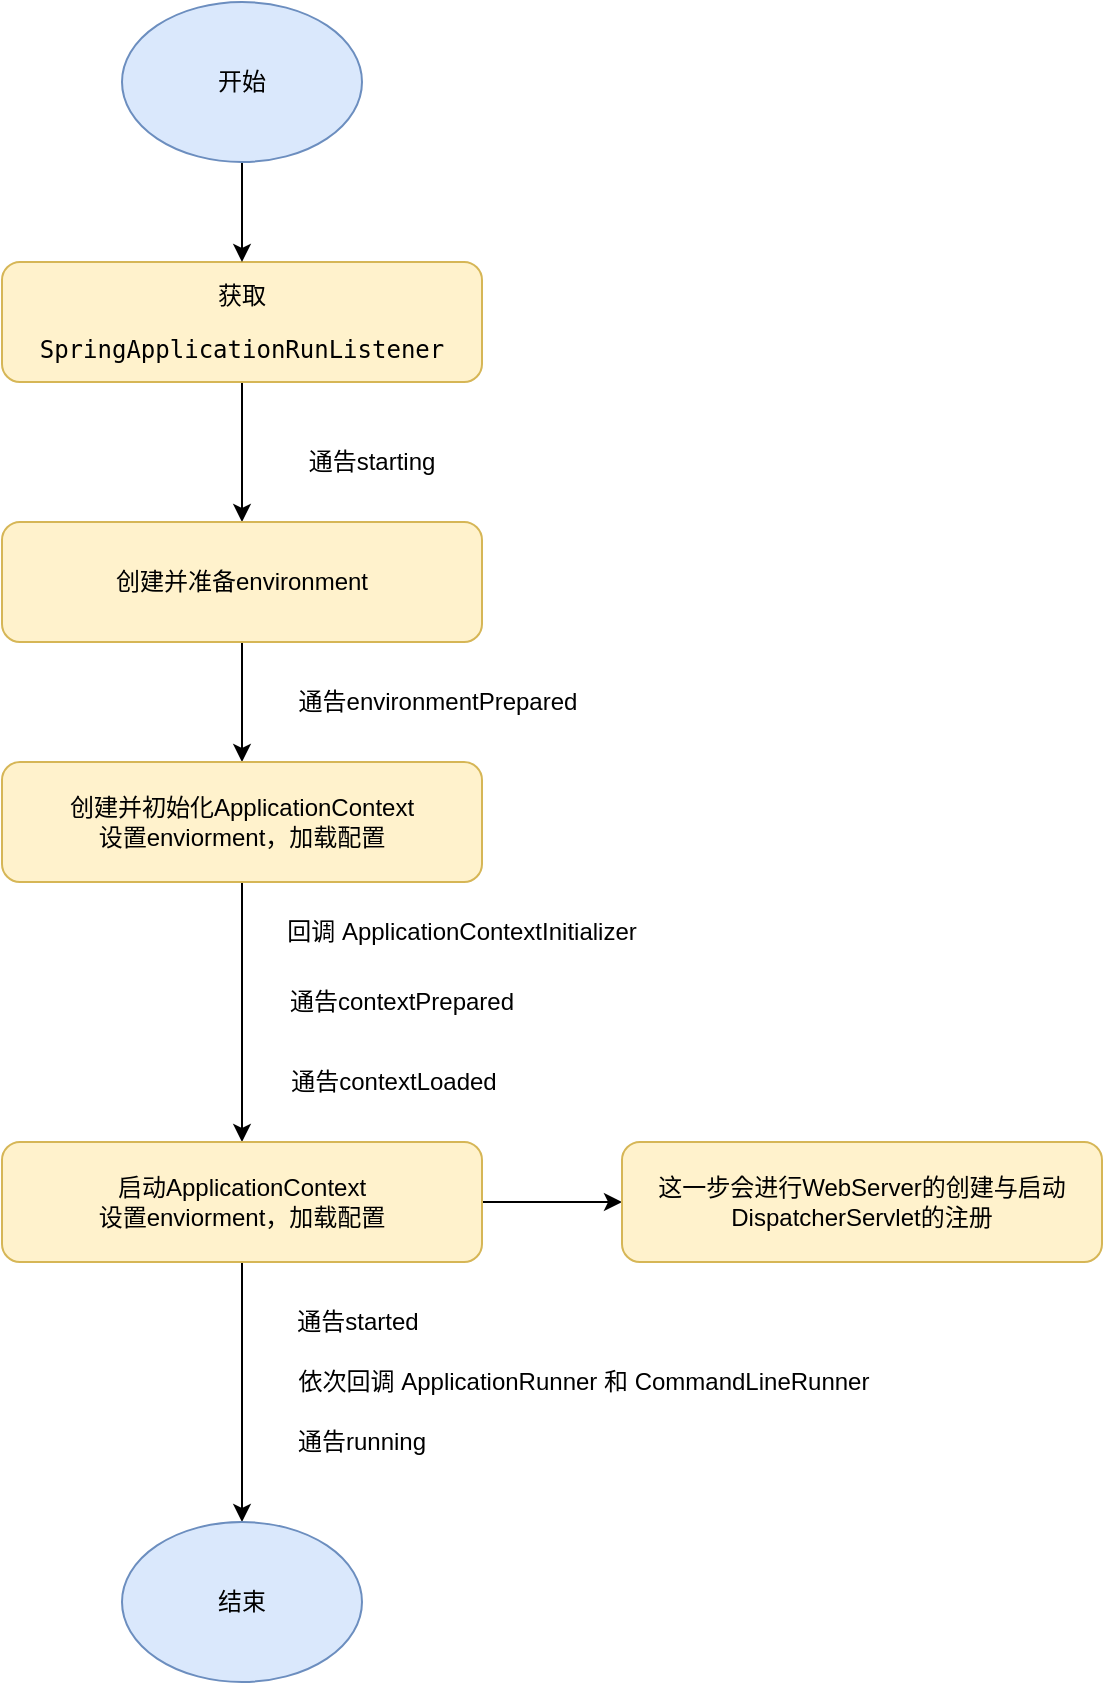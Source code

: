 <mxfile version="15.8.4" type="device"><diagram id="dF4nIMSrz6fsL5tvNQ5N" name="Page-1"><mxGraphModel dx="946" dy="625" grid="1" gridSize="10" guides="1" tooltips="1" connect="1" arrows="1" fold="1" page="1" pageScale="1" pageWidth="827" pageHeight="1169" math="0" shadow="0"><root><mxCell id="0"/><mxCell id="1" parent="0"/><mxCell id="ar3tUtyCCRg72qm5xclU-3" style="edgeStyle=orthogonalEdgeStyle;rounded=0;orthogonalLoop=1;jettySize=auto;html=1;entryX=0.5;entryY=0;entryDx=0;entryDy=0;" parent="1" source="ar3tUtyCCRg72qm5xclU-1" target="ar3tUtyCCRg72qm5xclU-2" edge="1"><mxGeometry relative="1" as="geometry"/></mxCell><mxCell id="ar3tUtyCCRg72qm5xclU-1" value="&lt;pre&gt;获取&lt;/pre&gt;&lt;pre&gt;SpringApplicationRunListener&lt;/pre&gt;" style="rounded=1;whiteSpace=wrap;html=1;fillColor=#fff2cc;strokeColor=#d6b656;" parent="1" vertex="1"><mxGeometry x="200" y="220" width="240" height="60" as="geometry"/></mxCell><mxCell id="ar3tUtyCCRg72qm5xclU-7" style="edgeStyle=orthogonalEdgeStyle;rounded=0;orthogonalLoop=1;jettySize=auto;html=1;entryX=0.5;entryY=0;entryDx=0;entryDy=0;" parent="1" source="ar3tUtyCCRg72qm5xclU-2" target="ar3tUtyCCRg72qm5xclU-5" edge="1"><mxGeometry relative="1" as="geometry"/></mxCell><mxCell id="ar3tUtyCCRg72qm5xclU-2" value="创建并准备environment" style="rounded=1;whiteSpace=wrap;html=1;fillColor=#fff2cc;strokeColor=#d6b656;" parent="1" vertex="1"><mxGeometry x="200" y="350" width="240" height="60" as="geometry"/></mxCell><mxCell id="ar3tUtyCCRg72qm5xclU-4" value="通告starting" style="text;html=1;strokeColor=none;fillColor=none;align=center;verticalAlign=middle;whiteSpace=wrap;rounded=0;" parent="1" vertex="1"><mxGeometry x="340" y="310" width="90" height="20" as="geometry"/></mxCell><mxCell id="ar3tUtyCCRg72qm5xclU-8" style="edgeStyle=orthogonalEdgeStyle;rounded=0;orthogonalLoop=1;jettySize=auto;html=1;entryX=0.5;entryY=0;entryDx=0;entryDy=0;" parent="1" source="ar3tUtyCCRg72qm5xclU-5" target="ar3tUtyCCRg72qm5xclU-12" edge="1"><mxGeometry relative="1" as="geometry"><mxPoint x="320" y="630" as="targetPoint"/></mxGeometry></mxCell><mxCell id="ar3tUtyCCRg72qm5xclU-5" value="创建并初始化ApplicationContext&lt;br&gt;设置enviorment，加载配置" style="rounded=1;whiteSpace=wrap;html=1;fillColor=#fff2cc;strokeColor=#d6b656;" parent="1" vertex="1"><mxGeometry x="200" y="470" width="240" height="60" as="geometry"/></mxCell><mxCell id="ar3tUtyCCRg72qm5xclU-9" value="通告contextPrepared" style="text;html=1;strokeColor=none;fillColor=none;align=center;verticalAlign=middle;whiteSpace=wrap;rounded=0;" parent="1" vertex="1"><mxGeometry x="330" y="590" width="140" as="geometry"/></mxCell><mxCell id="ar3tUtyCCRg72qm5xclU-10" value="通告contextLoaded" style="text;html=1;strokeColor=none;fillColor=none;align=center;verticalAlign=middle;whiteSpace=wrap;rounded=0;" parent="1" vertex="1"><mxGeometry x="326" y="620" width="140" height="20" as="geometry"/></mxCell><mxCell id="ar3tUtyCCRg72qm5xclU-17" style="edgeStyle=orthogonalEdgeStyle;rounded=0;orthogonalLoop=1;jettySize=auto;html=1;entryX=0.5;entryY=0;entryDx=0;entryDy=0;" parent="1" source="ar3tUtyCCRg72qm5xclU-12" edge="1"><mxGeometry relative="1" as="geometry"><mxPoint x="320" y="850" as="targetPoint"/></mxGeometry></mxCell><mxCell id="ar3tUtyCCRg72qm5xclU-28" style="edgeStyle=orthogonalEdgeStyle;rounded=0;orthogonalLoop=1;jettySize=auto;html=1;exitX=1;exitY=0.5;exitDx=0;exitDy=0;entryX=0;entryY=0.5;entryDx=0;entryDy=0;" parent="1" source="ar3tUtyCCRg72qm5xclU-12" target="ar3tUtyCCRg72qm5xclU-27" edge="1"><mxGeometry relative="1" as="geometry"/></mxCell><mxCell id="ar3tUtyCCRg72qm5xclU-12" value="启动ApplicationContext&lt;br&gt;设置enviorment，加载配置" style="rounded=1;whiteSpace=wrap;html=1;fillColor=#fff2cc;strokeColor=#d6b656;" parent="1" vertex="1"><mxGeometry x="200" y="660" width="240" height="60" as="geometry"/></mxCell><mxCell id="ar3tUtyCCRg72qm5xclU-18" style="edgeStyle=orthogonalEdgeStyle;rounded=0;orthogonalLoop=1;jettySize=auto;html=1;entryX=0.5;entryY=0;entryDx=0;entryDy=0;" parent="1" source="ar3tUtyCCRg72qm5xclU-14" target="ar3tUtyCCRg72qm5xclU-1" edge="1"><mxGeometry relative="1" as="geometry"/></mxCell><mxCell id="ar3tUtyCCRg72qm5xclU-14" value="开始" style="ellipse;whiteSpace=wrap;html=1;fillColor=#dae8fc;strokeColor=#6c8ebf;" parent="1" vertex="1"><mxGeometry x="260" y="90" width="120" height="80" as="geometry"/></mxCell><mxCell id="ar3tUtyCCRg72qm5xclU-15" value="结束" style="ellipse;whiteSpace=wrap;html=1;fillColor=#dae8fc;strokeColor=#6c8ebf;" parent="1" vertex="1"><mxGeometry x="260" y="850" width="120" height="80" as="geometry"/></mxCell><mxCell id="ar3tUtyCCRg72qm5xclU-19" value="通告started" style="text;html=1;strokeColor=none;fillColor=none;align=center;verticalAlign=middle;whiteSpace=wrap;rounded=0;" parent="1" vertex="1"><mxGeometry x="308" y="740" width="140" height="20" as="geometry"/></mxCell><mxCell id="ar3tUtyCCRg72qm5xclU-20" value="依次回调&amp;nbsp;ApplicationRunner 和&amp;nbsp;CommandLineRunner" style="text;html=1;strokeColor=none;fillColor=none;align=center;verticalAlign=middle;whiteSpace=wrap;rounded=0;" parent="1" vertex="1"><mxGeometry x="331" y="770" width="320" height="20" as="geometry"/></mxCell><mxCell id="ar3tUtyCCRg72qm5xclU-22" value="通告running" style="text;html=1;strokeColor=none;fillColor=none;align=center;verticalAlign=middle;whiteSpace=wrap;rounded=0;" parent="1" vertex="1"><mxGeometry x="310" y="800" width="140" height="20" as="geometry"/></mxCell><mxCell id="ar3tUtyCCRg72qm5xclU-25" value="通告environmentPrepared" style="text;html=1;strokeColor=none;fillColor=none;align=center;verticalAlign=middle;whiteSpace=wrap;rounded=0;" parent="1" vertex="1"><mxGeometry x="330" y="440" width="176" as="geometry"/></mxCell><mxCell id="ar3tUtyCCRg72qm5xclU-26" value="回调 ApplicationContextInitializer" style="text;html=1;strokeColor=none;fillColor=none;align=center;verticalAlign=middle;whiteSpace=wrap;rounded=0;" parent="1" vertex="1"><mxGeometry x="330" y="550" width="200" height="10" as="geometry"/></mxCell><mxCell id="ar3tUtyCCRg72qm5xclU-27" value="这一步会进行WebServer的创建与启动&lt;br&gt;DispatcherServlet的注册" style="rounded=1;whiteSpace=wrap;html=1;fillColor=#fff2cc;strokeColor=#d6b656;" parent="1" vertex="1"><mxGeometry x="510" y="660" width="240" height="60" as="geometry"/></mxCell></root></mxGraphModel></diagram></mxfile>